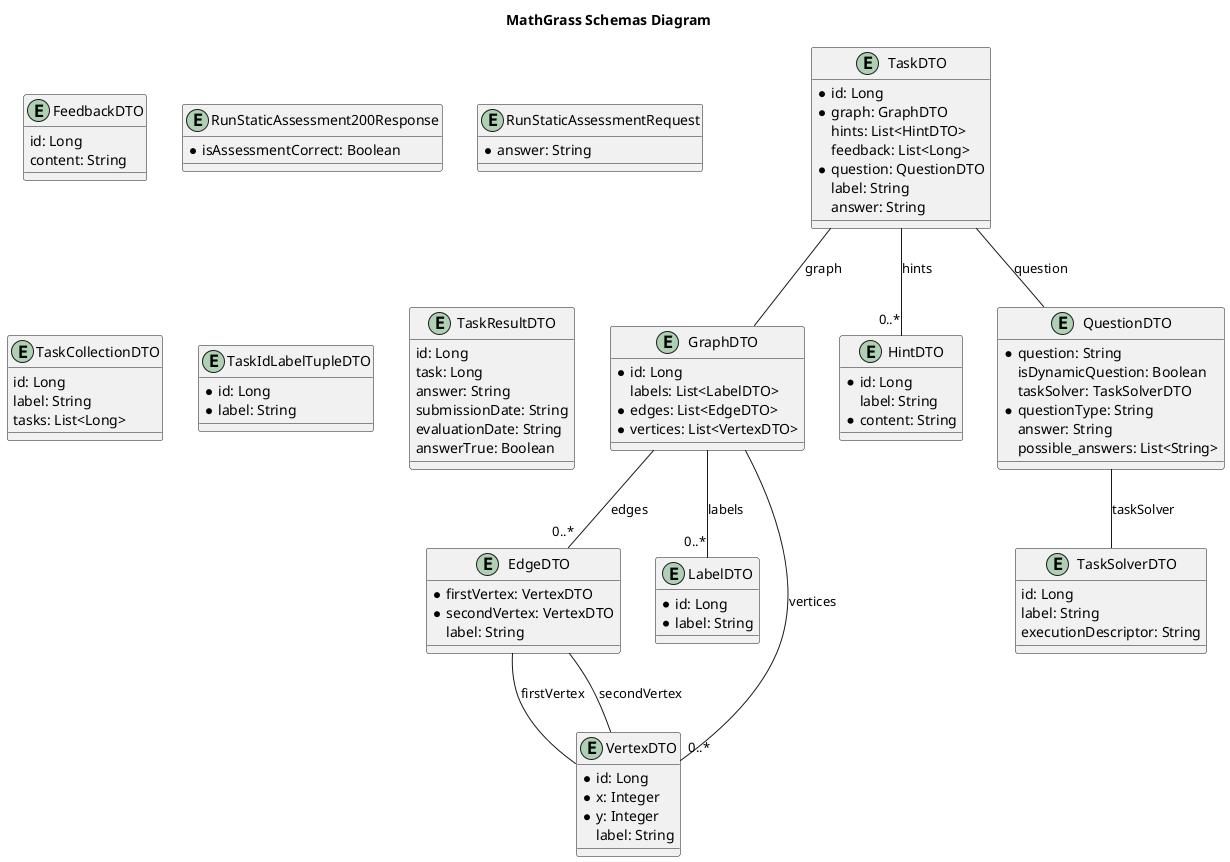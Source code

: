 @startuml

title MathGrass Schemas Diagram

entity EdgeDTO {
    * firstVertex: VertexDTO
    * secondVertex: VertexDTO
    label: String
}

entity FeedbackDTO {
    id: Long
    content: String
}

entity GraphDTO {
    * id: Long
    labels: List<LabelDTO>
    * edges: List<EdgeDTO>
    * vertices: List<VertexDTO>
}

entity HintDTO {
    * id: Long
    label: String
    * content: String
}

entity LabelDTO {
    * id: Long
    * label: String
}

entity QuestionDTO {
    * question: String
    isDynamicQuestion: Boolean
    taskSolver: TaskSolverDTO
    * questionType: String
    answer: String
    possible_answers: List<String>
}

entity RunStaticAssessment200Response {
    * isAssessmentCorrect: Boolean
}

entity RunStaticAssessmentRequest {
    * answer: String
}

entity TaskCollectionDTO {
    id: Long
    label: String
    tasks: List<Long>
}

entity TaskDTO {
    * id: Long
    * graph: GraphDTO
    hints: List<HintDTO>
    feedback: List<Long>
    * question: QuestionDTO
    label: String
    answer: String
}

entity TaskIdLabelTupleDTO {
    * id: Long
    * label: String
}

entity TaskResultDTO {
    id: Long
    task: Long
    answer: String
    submissionDate: String
    evaluationDate: String
    answerTrue: Boolean
}

entity TaskSolverDTO {
    id: Long
    label: String
    executionDescriptor: String
}

entity VertexDTO {
    * id: Long
    * x: Integer
    * y: Integer
    label: String
}


GraphDTO -- "0..*" LabelDTO : labels
GraphDTO -- "0..*" EdgeDTO : edges
GraphDTO -- "0..*" VertexDTO : vertices
TaskDTO -- GraphDTO : graph
TaskDTO -- "0..*" HintDTO : hints
TaskDTO -- QuestionDTO : question
EdgeDTO -- VertexDTO : firstVertex
EdgeDTO -- VertexDTO : secondVertex
QuestionDTO -- TaskSolverDTO : taskSolver

@enduml